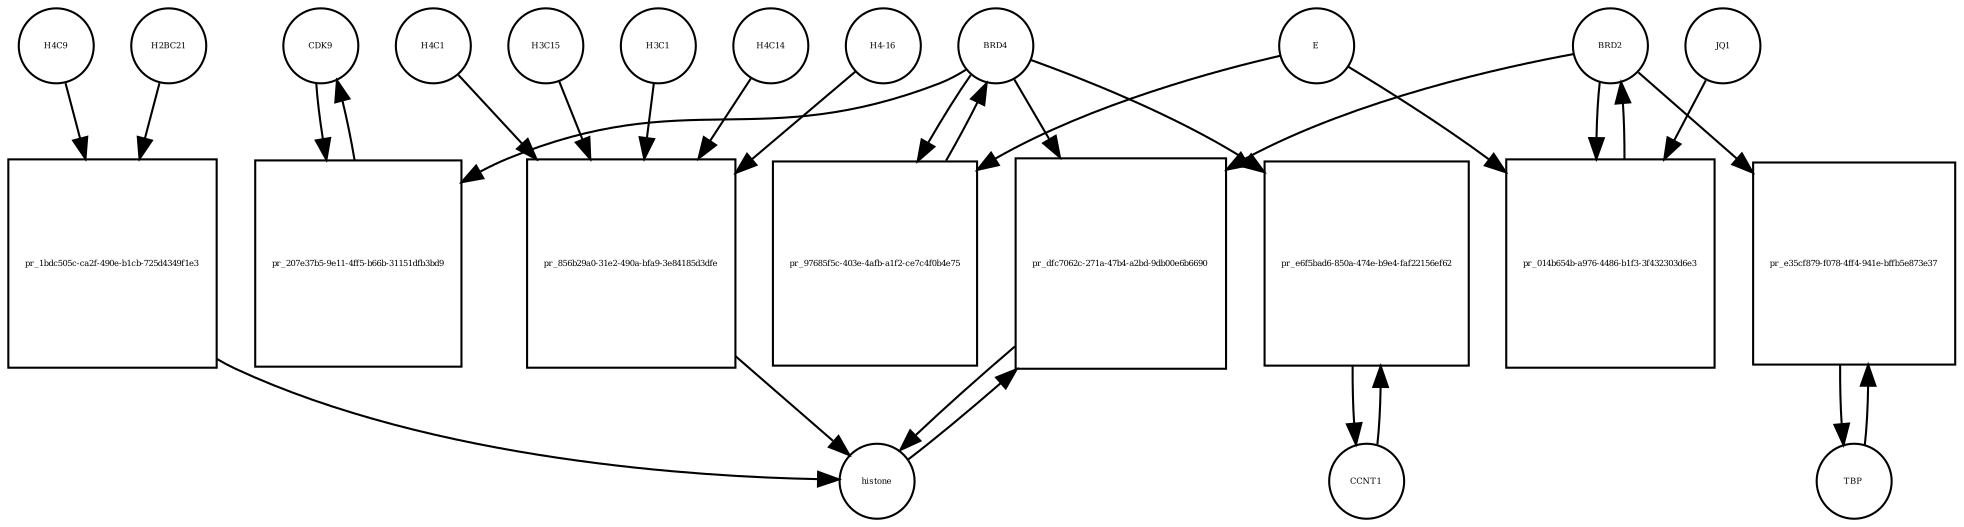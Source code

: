 strict digraph  {
CDK9 [annotation="", bipartite=0, cls=macromolecule, fontsize=4, label=CDK9, shape=circle];
"pr_207e37b5-9e11-4ff5-b66b-31151dfb3bd9" [annotation="", bipartite=1, cls=process, fontsize=4, label="pr_207e37b5-9e11-4ff5-b66b-31151dfb3bd9", shape=square];
BRD4 [annotation="", bipartite=0, cls=macromolecule, fontsize=4, label=BRD4, shape=circle];
CCNT1 [annotation="", bipartite=0, cls=macromolecule, fontsize=4, label=CCNT1, shape=circle];
"pr_e6f5bad6-850a-474e-b9e4-faf22156ef62" [annotation="", bipartite=1, cls=process, fontsize=4, label="pr_e6f5bad6-850a-474e-b9e4-faf22156ef62", shape=square];
histone [annotation="", bipartite=0, cls=complex, fontsize=4, label=histone, shape=circle];
"pr_dfc7062c-271a-47b4-a2bd-9db00e6b6690" [annotation="", bipartite=1, cls=process, fontsize=4, label="pr_dfc7062c-271a-47b4-a2bd-9db00e6b6690", shape=square];
BRD2 [annotation="", bipartite=0, cls=macromolecule, fontsize=4, label=BRD2, shape=circle];
"pr_97685f5c-403e-4afb-a1f2-ce7c4f0b4e75" [annotation="", bipartite=1, cls=process, fontsize=4, label="pr_97685f5c-403e-4afb-a1f2-ce7c4f0b4e75", shape=square];
E [annotation=urn_miriam_ncbiprotein_BCD58755, bipartite=0, cls=macromolecule, fontsize=4, label=E, shape=circle];
H4C14 [annotation="", bipartite=0, cls=macromolecule, fontsize=4, label=H4C14, shape=circle];
"pr_856b29a0-31e2-490a-bfa9-3e84185d3dfe" [annotation="", bipartite=1, cls=process, fontsize=4, label="pr_856b29a0-31e2-490a-bfa9-3e84185d3dfe", shape=square];
"H4-16" [annotation="", bipartite=0, cls=macromolecule, fontsize=4, label="H4-16", shape=circle];
H4C1 [annotation="", bipartite=0, cls=macromolecule, fontsize=4, label=H4C1, shape=circle];
H3C15 [annotation="", bipartite=0, cls=macromolecule, fontsize=4, label=H3C15, shape=circle];
H3C1 [annotation="", bipartite=0, cls=macromolecule, fontsize=4, label=H3C1, shape=circle];
"pr_014b654b-a976-4486-b1f3-3f432303d6e3" [annotation="", bipartite=1, cls=process, fontsize=4, label="pr_014b654b-a976-4486-b1f3-3f432303d6e3", shape=square];
JQ1 [annotation="", bipartite=0, cls=macromolecule, fontsize=4, label=JQ1, shape=circle];
TBP [annotation="", bipartite=0, cls=macromolecule, fontsize=4, label=TBP, shape=circle];
"pr_e35cf879-f078-4ff4-941e-bffb5e873e37" [annotation="", bipartite=1, cls=process, fontsize=4, label="pr_e35cf879-f078-4ff4-941e-bffb5e873e37", shape=square];
H4C9 [annotation="", bipartite=0, cls=macromolecule, fontsize=4, label=H4C9, shape=circle];
"pr_1bdc505c-ca2f-490e-b1cb-725d4349f1e3" [annotation="", bipartite=1, cls=process, fontsize=4, label="pr_1bdc505c-ca2f-490e-b1cb-725d4349f1e3", shape=square];
H2BC21 [annotation="", bipartite=0, cls=macromolecule, fontsize=4, label=H2BC21, shape=circle];
CDK9 -> "pr_207e37b5-9e11-4ff5-b66b-31151dfb3bd9"  [annotation="", interaction_type=consumption];
"pr_207e37b5-9e11-4ff5-b66b-31151dfb3bd9" -> CDK9  [annotation="", interaction_type=production];
BRD4 -> "pr_207e37b5-9e11-4ff5-b66b-31151dfb3bd9"  [annotation=urn_miriam_taxonomy_10090, interaction_type=catalysis];
BRD4 -> "pr_e6f5bad6-850a-474e-b9e4-faf22156ef62"  [annotation="", interaction_type=catalysis];
BRD4 -> "pr_dfc7062c-271a-47b4-a2bd-9db00e6b6690"  [annotation="urn_miriam_doi_10.1038%2Fnsmb.3228.|urn_miriam_doi_10.1016%2Fj.molcel.2008.01.018", interaction_type=catalysis];
BRD4 -> "pr_97685f5c-403e-4afb-a1f2-ce7c4f0b4e75"  [annotation="", interaction_type=consumption];
CCNT1 -> "pr_e6f5bad6-850a-474e-b9e4-faf22156ef62"  [annotation="", interaction_type=consumption];
"pr_e6f5bad6-850a-474e-b9e4-faf22156ef62" -> CCNT1  [annotation="", interaction_type=production];
histone -> "pr_dfc7062c-271a-47b4-a2bd-9db00e6b6690"  [annotation="", interaction_type=consumption];
"pr_dfc7062c-271a-47b4-a2bd-9db00e6b6690" -> histone  [annotation="", interaction_type=production];
BRD2 -> "pr_dfc7062c-271a-47b4-a2bd-9db00e6b6690"  [annotation="urn_miriam_doi_10.1038%2Fnsmb.3228.|urn_miriam_doi_10.1016%2Fj.molcel.2008.01.018", interaction_type=catalysis];
BRD2 -> "pr_014b654b-a976-4486-b1f3-3f432303d6e3"  [annotation="", interaction_type=consumption];
BRD2 -> "pr_e35cf879-f078-4ff4-941e-bffb5e873e37"  [annotation="urn_miriam_doi_10.1007%2Fs11010-006-9223-6", interaction_type=catalysis];
"pr_97685f5c-403e-4afb-a1f2-ce7c4f0b4e75" -> BRD4  [annotation="", interaction_type=production];
E -> "pr_97685f5c-403e-4afb-a1f2-ce7c4f0b4e75"  [annotation="urn_miriam_doi_10.1038%2Fs41586-020-2286-9", interaction_type=inhibition];
E -> "pr_014b654b-a976-4486-b1f3-3f432303d6e3"  [annotation="urn_miriam_doi_10.1038%2Fs41586-020-2286-9|urn_miriam_doi_10.1080%2F15592294.2018.1469891", interaction_type=inhibition];
H4C14 -> "pr_856b29a0-31e2-490a-bfa9-3e84185d3dfe"  [annotation="", interaction_type=consumption];
"pr_856b29a0-31e2-490a-bfa9-3e84185d3dfe" -> histone  [annotation="", interaction_type=production];
"H4-16" -> "pr_856b29a0-31e2-490a-bfa9-3e84185d3dfe"  [annotation="", interaction_type=consumption];
H4C1 -> "pr_856b29a0-31e2-490a-bfa9-3e84185d3dfe"  [annotation="", interaction_type=consumption];
H3C15 -> "pr_856b29a0-31e2-490a-bfa9-3e84185d3dfe"  [annotation="", interaction_type=consumption];
H3C1 -> "pr_856b29a0-31e2-490a-bfa9-3e84185d3dfe"  [annotation="", interaction_type=consumption];
"pr_014b654b-a976-4486-b1f3-3f432303d6e3" -> BRD2  [annotation="", interaction_type=production];
JQ1 -> "pr_014b654b-a976-4486-b1f3-3f432303d6e3"  [annotation="urn_miriam_doi_10.1038%2Fs41586-020-2286-9|urn_miriam_doi_10.1080%2F15592294.2018.1469891", interaction_type=inhibition];
TBP -> "pr_e35cf879-f078-4ff4-941e-bffb5e873e37"  [annotation="", interaction_type=consumption];
"pr_e35cf879-f078-4ff4-941e-bffb5e873e37" -> TBP  [annotation="", interaction_type=production];
H4C9 -> "pr_1bdc505c-ca2f-490e-b1cb-725d4349f1e3"  [annotation="", interaction_type=consumption];
"pr_1bdc505c-ca2f-490e-b1cb-725d4349f1e3" -> histone  [annotation="", interaction_type=production];
H2BC21 -> "pr_1bdc505c-ca2f-490e-b1cb-725d4349f1e3"  [annotation="", interaction_type=consumption];
}
